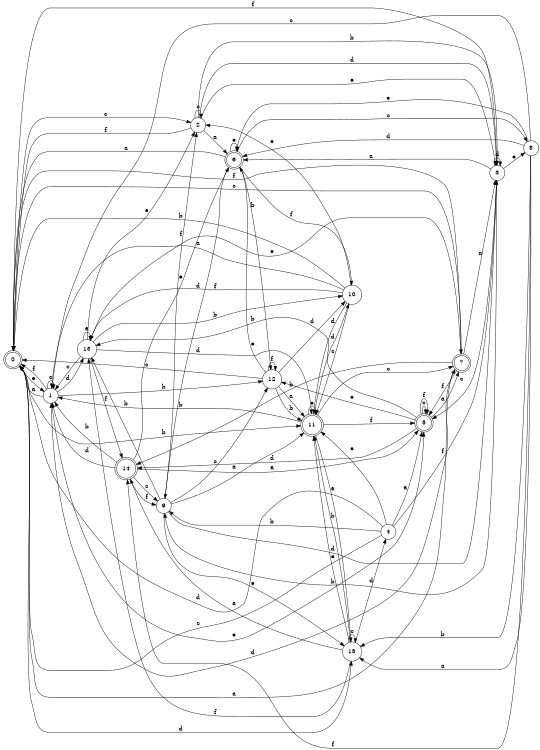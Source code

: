 digraph n13_10 {
__start0 [label="" shape="none"];

rankdir=LR;
size="8,5";

s0 [style="rounded,filled", color="black", fillcolor="white" shape="doublecircle", label="0"];
s1 [style="filled", color="black", fillcolor="white" shape="circle", label="1"];
s2 [style="filled", color="black", fillcolor="white" shape="circle", label="2"];
s3 [style="filled", color="black", fillcolor="white" shape="circle", label="3"];
s4 [style="filled", color="black", fillcolor="white" shape="circle", label="4"];
s5 [style="rounded,filled", color="black", fillcolor="white" shape="doublecircle", label="5"];
s6 [style="rounded,filled", color="black", fillcolor="white" shape="doublecircle", label="6"];
s7 [style="rounded,filled", color="black", fillcolor="white" shape="doublecircle", label="7"];
s8 [style="filled", color="black", fillcolor="white" shape="circle", label="8"];
s9 [style="filled", color="black", fillcolor="white" shape="circle", label="9"];
s10 [style="filled", color="black", fillcolor="white" shape="circle", label="10"];
s11 [style="rounded,filled", color="black", fillcolor="white" shape="doublecircle", label="11"];
s12 [style="filled", color="black", fillcolor="white" shape="circle", label="12"];
s13 [style="filled", color="black", fillcolor="white" shape="circle", label="13"];
s14 [style="rounded,filled", color="black", fillcolor="white" shape="doublecircle", label="14"];
s15 [style="filled", color="black", fillcolor="white" shape="circle", label="15"];
s0 -> s7 [label="a"];
s0 -> s11 [label="b"];
s0 -> s2 [label="c"];
s0 -> s15 [label="d"];
s0 -> s1 [label="e"];
s0 -> s7 [label="f"];
s1 -> s0 [label="a"];
s1 -> s12 [label="b"];
s1 -> s1 [label="c"];
s1 -> s13 [label="d"];
s1 -> s5 [label="e"];
s1 -> s0 [label="f"];
s2 -> s6 [label="a"];
s2 -> s3 [label="b"];
s2 -> s2 [label="c"];
s2 -> s3 [label="d"];
s2 -> s3 [label="e"];
s2 -> s0 [label="f"];
s3 -> s6 [label="a"];
s3 -> s9 [label="b"];
s3 -> s5 [label="c"];
s3 -> s3 [label="d"];
s3 -> s8 [label="e"];
s3 -> s0 [label="f"];
s4 -> s5 [label="a"];
s4 -> s9 [label="b"];
s4 -> s0 [label="c"];
s4 -> s0 [label="d"];
s4 -> s11 [label="e"];
s4 -> s3 [label="f"];
s5 -> s7 [label="a"];
s5 -> s13 [label="b"];
s5 -> s5 [label="c"];
s5 -> s14 [label="d"];
s5 -> s12 [label="e"];
s5 -> s5 [label="f"];
s6 -> s0 [label="a"];
s6 -> s12 [label="b"];
s6 -> s8 [label="c"];
s6 -> s9 [label="d"];
s6 -> s6 [label="e"];
s6 -> s10 [label="f"];
s7 -> s3 [label="a"];
s7 -> s14 [label="b"];
s7 -> s0 [label="c"];
s7 -> s1 [label="d"];
s7 -> s13 [label="e"];
s7 -> s5 [label="f"];
s8 -> s15 [label="a"];
s8 -> s15 [label="b"];
s8 -> s1 [label="c"];
s8 -> s6 [label="d"];
s8 -> s6 [label="e"];
s8 -> s14 [label="f"];
s9 -> s11 [label="a"];
s9 -> s13 [label="b"];
s9 -> s12 [label="c"];
s9 -> s3 [label="d"];
s9 -> s15 [label="e"];
s9 -> s2 [label="f"];
s10 -> s1 [label="a"];
s10 -> s0 [label="b"];
s10 -> s11 [label="c"];
s10 -> s11 [label="d"];
s10 -> s2 [label="e"];
s10 -> s13 [label="f"];
s11 -> s15 [label="a"];
s11 -> s1 [label="b"];
s11 -> s7 [label="c"];
s11 -> s10 [label="d"];
s11 -> s11 [label="e"];
s11 -> s5 [label="f"];
s12 -> s11 [label="a"];
s12 -> s11 [label="b"];
s12 -> s0 [label="c"];
s12 -> s10 [label="d"];
s12 -> s6 [label="e"];
s12 -> s12 [label="f"];
s13 -> s13 [label="a"];
s13 -> s10 [label="b"];
s13 -> s1 [label="c"];
s13 -> s11 [label="d"];
s13 -> s2 [label="e"];
s13 -> s14 [label="f"];
s14 -> s5 [label="a"];
s14 -> s1 [label="b"];
s14 -> s9 [label="c"];
s14 -> s1 [label="d"];
s14 -> s6 [label="e"];
s14 -> s9 [label="f"];
s15 -> s14 [label="a"];
s15 -> s11 [label="b"];
s15 -> s15 [label="c"];
s15 -> s4 [label="d"];
s15 -> s11 [label="e"];
s15 -> s13 [label="f"];

}